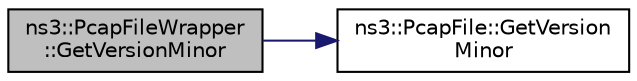 digraph "ns3::PcapFileWrapper::GetVersionMinor"
{
  edge [fontname="Helvetica",fontsize="10",labelfontname="Helvetica",labelfontsize="10"];
  node [fontname="Helvetica",fontsize="10",shape=record];
  rankdir="LR";
  Node1 [label="ns3::PcapFileWrapper\l::GetVersionMinor",height=0.2,width=0.4,color="black", fillcolor="grey75", style="filled", fontcolor="black"];
  Node1 -> Node2 [color="midnightblue",fontsize="10",style="solid"];
  Node2 [label="ns3::PcapFile::GetVersion\lMinor",height=0.2,width=0.4,color="black", fillcolor="white", style="filled",URL="$d3/da4/classns3_1_1PcapFile.html#aec2a5893556ce03eface12adc8ef200d",tooltip="Returns the minor version of the pcap file as defined by the version_minor field in the pcap global h..."];
}
